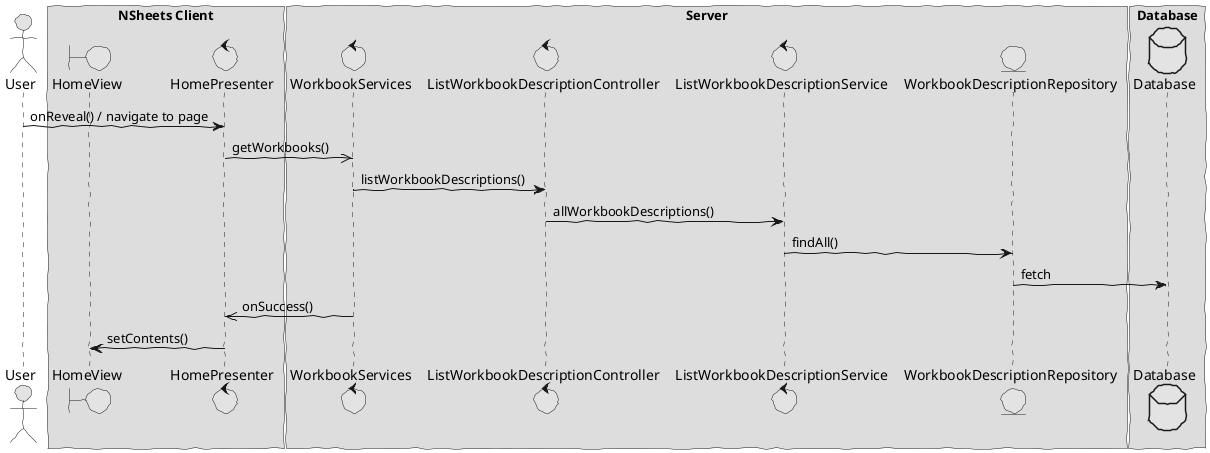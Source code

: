 @startuml  design1.png
skinparam handwritten true
skinparam monochrome true
skinparam packageStyle rect
skinparam defaultFontName FG Virgil
skinparam shadowing false

actor User
boundary HomeView
control HomePresenter
control WorkbookServices
control ListWorkbookDescriptionController
control ListWorkbookDescriptionService
entity WorkbookDescriptionRepository
database Database 

box "NSheets Client"
participant HomeView
participant HomePresenter 
end box

box "Server"
participant WorkbookServices
participant ListWorkbookDescriptionController
participant ListWorkbookDescriptionService
participant WorkbookDescriptionRepository
end box

box "Database"
participant Database
end box

User -> HomePresenter : onReveal() / navigate to page 
HomePresenter ->> WorkbookServices : getWorkbooks()
WorkbookServices -> ListWorkbookDescriptionController : listWorkbookDescriptions()
ListWorkbookDescriptionController -> ListWorkbookDescriptionService : allWorkbookDescriptions()
ListWorkbookDescriptionService -> WorkbookDescriptionRepository : findAll()
WorkbookDescriptionRepository -> Database : fetch
WorkbookServices ->> HomePresenter : onSuccess() 
HomePresenter -> HomeView : setContents()

@enduml